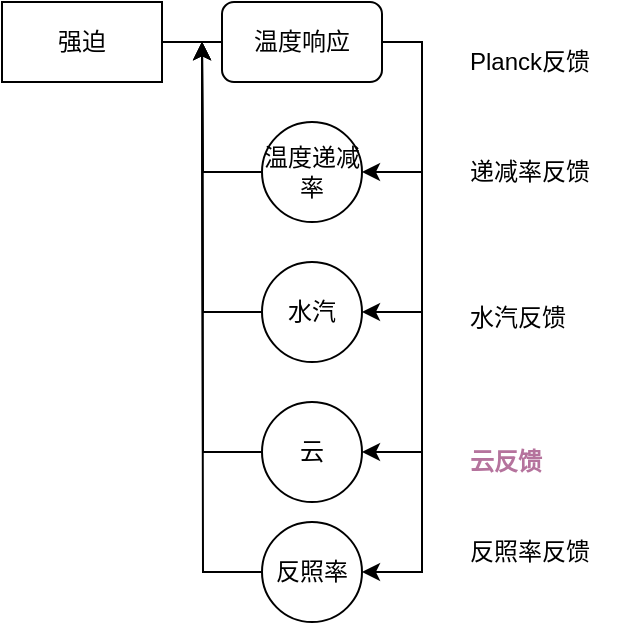 <mxfile version="10.6.7" type="github"><diagram id="3lDIGbljLsSMMP0grpPo" name="第 1 页"><mxGraphModel dx="865" dy="544" grid="1" gridSize="10" guides="1" tooltips="1" connect="1" arrows="1" fold="1" page="1" pageScale="1" pageWidth="827" pageHeight="1169" math="0" shadow="0"><root><mxCell id="0"/><mxCell id="1" parent="0"/><mxCell id="CpTX_R1zkxIzEC3yRUt6-13" style="edgeStyle=orthogonalEdgeStyle;rounded=0;orthogonalLoop=1;jettySize=auto;html=1;exitX=1;exitY=0.5;exitDx=0;exitDy=0;entryX=0;entryY=0.5;entryDx=0;entryDy=0;endArrow=none;endFill=0;" parent="1" source="CpTX_R1zkxIzEC3yRUt6-2" target="CpTX_R1zkxIzEC3yRUt6-5" edge="1"><mxGeometry relative="1" as="geometry"/></mxCell><mxCell id="CpTX_R1zkxIzEC3yRUt6-2" value="强迫" style="rounded=0;whiteSpace=wrap;html=1;" parent="1" vertex="1"><mxGeometry x="170" y="170" width="80" height="40" as="geometry"/></mxCell><mxCell id="CpTX_R1zkxIzEC3yRUt6-14" style="edgeStyle=orthogonalEdgeStyle;rounded=0;orthogonalLoop=1;jettySize=auto;html=1;exitX=1;exitY=0.5;exitDx=0;exitDy=0;entryX=1;entryY=0.5;entryDx=0;entryDy=0;endArrow=classic;endFill=1;" parent="1" source="CpTX_R1zkxIzEC3yRUt6-5" target="CpTX_R1zkxIzEC3yRUt6-10" edge="1"><mxGeometry relative="1" as="geometry"/></mxCell><mxCell id="CpTX_R1zkxIzEC3yRUt6-15" style="edgeStyle=orthogonalEdgeStyle;rounded=0;orthogonalLoop=1;jettySize=auto;html=1;exitX=1;exitY=0.5;exitDx=0;exitDy=0;entryX=1;entryY=0.5;entryDx=0;entryDy=0;endArrow=classic;endFill=1;" parent="1" source="CpTX_R1zkxIzEC3yRUt6-5" target="CpTX_R1zkxIzEC3yRUt6-7" edge="1"><mxGeometry relative="1" as="geometry"/></mxCell><mxCell id="CpTX_R1zkxIzEC3yRUt6-16" style="edgeStyle=orthogonalEdgeStyle;rounded=0;orthogonalLoop=1;jettySize=auto;html=1;exitX=1;exitY=0.5;exitDx=0;exitDy=0;entryX=1;entryY=0.5;entryDx=0;entryDy=0;endArrow=classic;endFill=1;" parent="1" source="CpTX_R1zkxIzEC3yRUt6-5" target="CpTX_R1zkxIzEC3yRUt6-8" edge="1"><mxGeometry relative="1" as="geometry"/></mxCell><mxCell id="CpTX_R1zkxIzEC3yRUt6-17" style="edgeStyle=orthogonalEdgeStyle;rounded=0;orthogonalLoop=1;jettySize=auto;html=1;exitX=1;exitY=0.5;exitDx=0;exitDy=0;entryX=1;entryY=0.5;entryDx=0;entryDy=0;endArrow=classic;endFill=1;" parent="1" source="CpTX_R1zkxIzEC3yRUt6-5" target="CpTX_R1zkxIzEC3yRUt6-9" edge="1"><mxGeometry relative="1" as="geometry"/></mxCell><mxCell id="CpTX_R1zkxIzEC3yRUt6-5" value="温度响应" style="rounded=1;whiteSpace=wrap;html=1;" parent="1" vertex="1"><mxGeometry x="280" y="170" width="80" height="40" as="geometry"/></mxCell><mxCell id="CpTX_R1zkxIzEC3yRUt6-19" style="edgeStyle=orthogonalEdgeStyle;rounded=0;orthogonalLoop=1;jettySize=auto;html=1;exitX=0;exitY=0.5;exitDx=0;exitDy=0;endArrow=classic;endFill=1;" parent="1" source="CpTX_R1zkxIzEC3yRUt6-7" edge="1"><mxGeometry relative="1" as="geometry"><mxPoint x="270" y="190" as="targetPoint"/></mxGeometry></mxCell><mxCell id="CpTX_R1zkxIzEC3yRUt6-7" value="水汽" style="ellipse;whiteSpace=wrap;html=1;aspect=fixed;" parent="1" vertex="1"><mxGeometry x="300" y="300" width="50" height="50" as="geometry"/></mxCell><mxCell id="CpTX_R1zkxIzEC3yRUt6-21" style="edgeStyle=orthogonalEdgeStyle;rounded=0;orthogonalLoop=1;jettySize=auto;html=1;exitX=0;exitY=0.5;exitDx=0;exitDy=0;endArrow=classic;endFill=1;" parent="1" source="CpTX_R1zkxIzEC3yRUt6-8" edge="1"><mxGeometry relative="1" as="geometry"><mxPoint x="270" y="190" as="targetPoint"/></mxGeometry></mxCell><mxCell id="CpTX_R1zkxIzEC3yRUt6-8" value="云" style="ellipse;whiteSpace=wrap;html=1;aspect=fixed;" parent="1" vertex="1"><mxGeometry x="300" y="370" width="50" height="50" as="geometry"/></mxCell><mxCell id="CpTX_R1zkxIzEC3yRUt6-23" style="edgeStyle=orthogonalEdgeStyle;rounded=0;orthogonalLoop=1;jettySize=auto;html=1;exitX=0;exitY=0.5;exitDx=0;exitDy=0;endArrow=classic;endFill=1;" parent="1" source="CpTX_R1zkxIzEC3yRUt6-9" edge="1"><mxGeometry relative="1" as="geometry"><mxPoint x="270" y="190" as="targetPoint"/></mxGeometry></mxCell><mxCell id="CpTX_R1zkxIzEC3yRUt6-9" value="反照率" style="ellipse;whiteSpace=wrap;html=1;aspect=fixed;" parent="1" vertex="1"><mxGeometry x="300" y="430" width="50" height="50" as="geometry"/></mxCell><mxCell id="CpTX_R1zkxIzEC3yRUt6-18" style="edgeStyle=orthogonalEdgeStyle;rounded=0;orthogonalLoop=1;jettySize=auto;html=1;exitX=0;exitY=0.5;exitDx=0;exitDy=0;endArrow=classic;endFill=1;" parent="1" source="CpTX_R1zkxIzEC3yRUt6-10" edge="1"><mxGeometry relative="1" as="geometry"><mxPoint x="270" y="190" as="targetPoint"/></mxGeometry></mxCell><mxCell id="CpTX_R1zkxIzEC3yRUt6-10" value="温度递减率" style="ellipse;whiteSpace=wrap;html=1;aspect=fixed;" parent="1" vertex="1"><mxGeometry x="300" y="230" width="50" height="50" as="geometry"/></mxCell><mxCell id="pBPQwRF64-RUhY40pkWJ-1" value="Planck反馈" style="text;html=1;resizable=0;points=[];autosize=1;align=left;verticalAlign=top;spacingTop=-4;" vertex="1" parent="1"><mxGeometry x="402" y="190" width="80" height="20" as="geometry"/></mxCell><mxCell id="pBPQwRF64-RUhY40pkWJ-2" value="递减率反馈" style="text;html=1;resizable=0;points=[];autosize=1;align=left;verticalAlign=top;spacingTop=-4;" vertex="1" parent="1"><mxGeometry x="402" y="245" width="80" height="20" as="geometry"/></mxCell><mxCell id="pBPQwRF64-RUhY40pkWJ-3" value="水汽反馈" style="text;html=1;resizable=0;points=[];autosize=1;align=left;verticalAlign=top;spacingTop=-4;" vertex="1" parent="1"><mxGeometry x="402" y="317.5" width="60" height="20" as="geometry"/></mxCell><mxCell id="pBPQwRF64-RUhY40pkWJ-4" value="&lt;font color=&quot;#b5739d&quot;&gt;&lt;b&gt;云反馈&lt;/b&gt;&lt;/font&gt;" style="text;html=1;resizable=0;points=[];autosize=1;align=left;verticalAlign=top;spacingTop=-4;" vertex="1" parent="1"><mxGeometry x="402" y="390" width="50" height="20" as="geometry"/></mxCell><mxCell id="pBPQwRF64-RUhY40pkWJ-5" value="反照率反馈" style="text;html=1;resizable=0;points=[];autosize=1;align=left;verticalAlign=top;spacingTop=-4;" vertex="1" parent="1"><mxGeometry x="402" y="435" width="80" height="20" as="geometry"/></mxCell></root></mxGraphModel></diagram></mxfile>